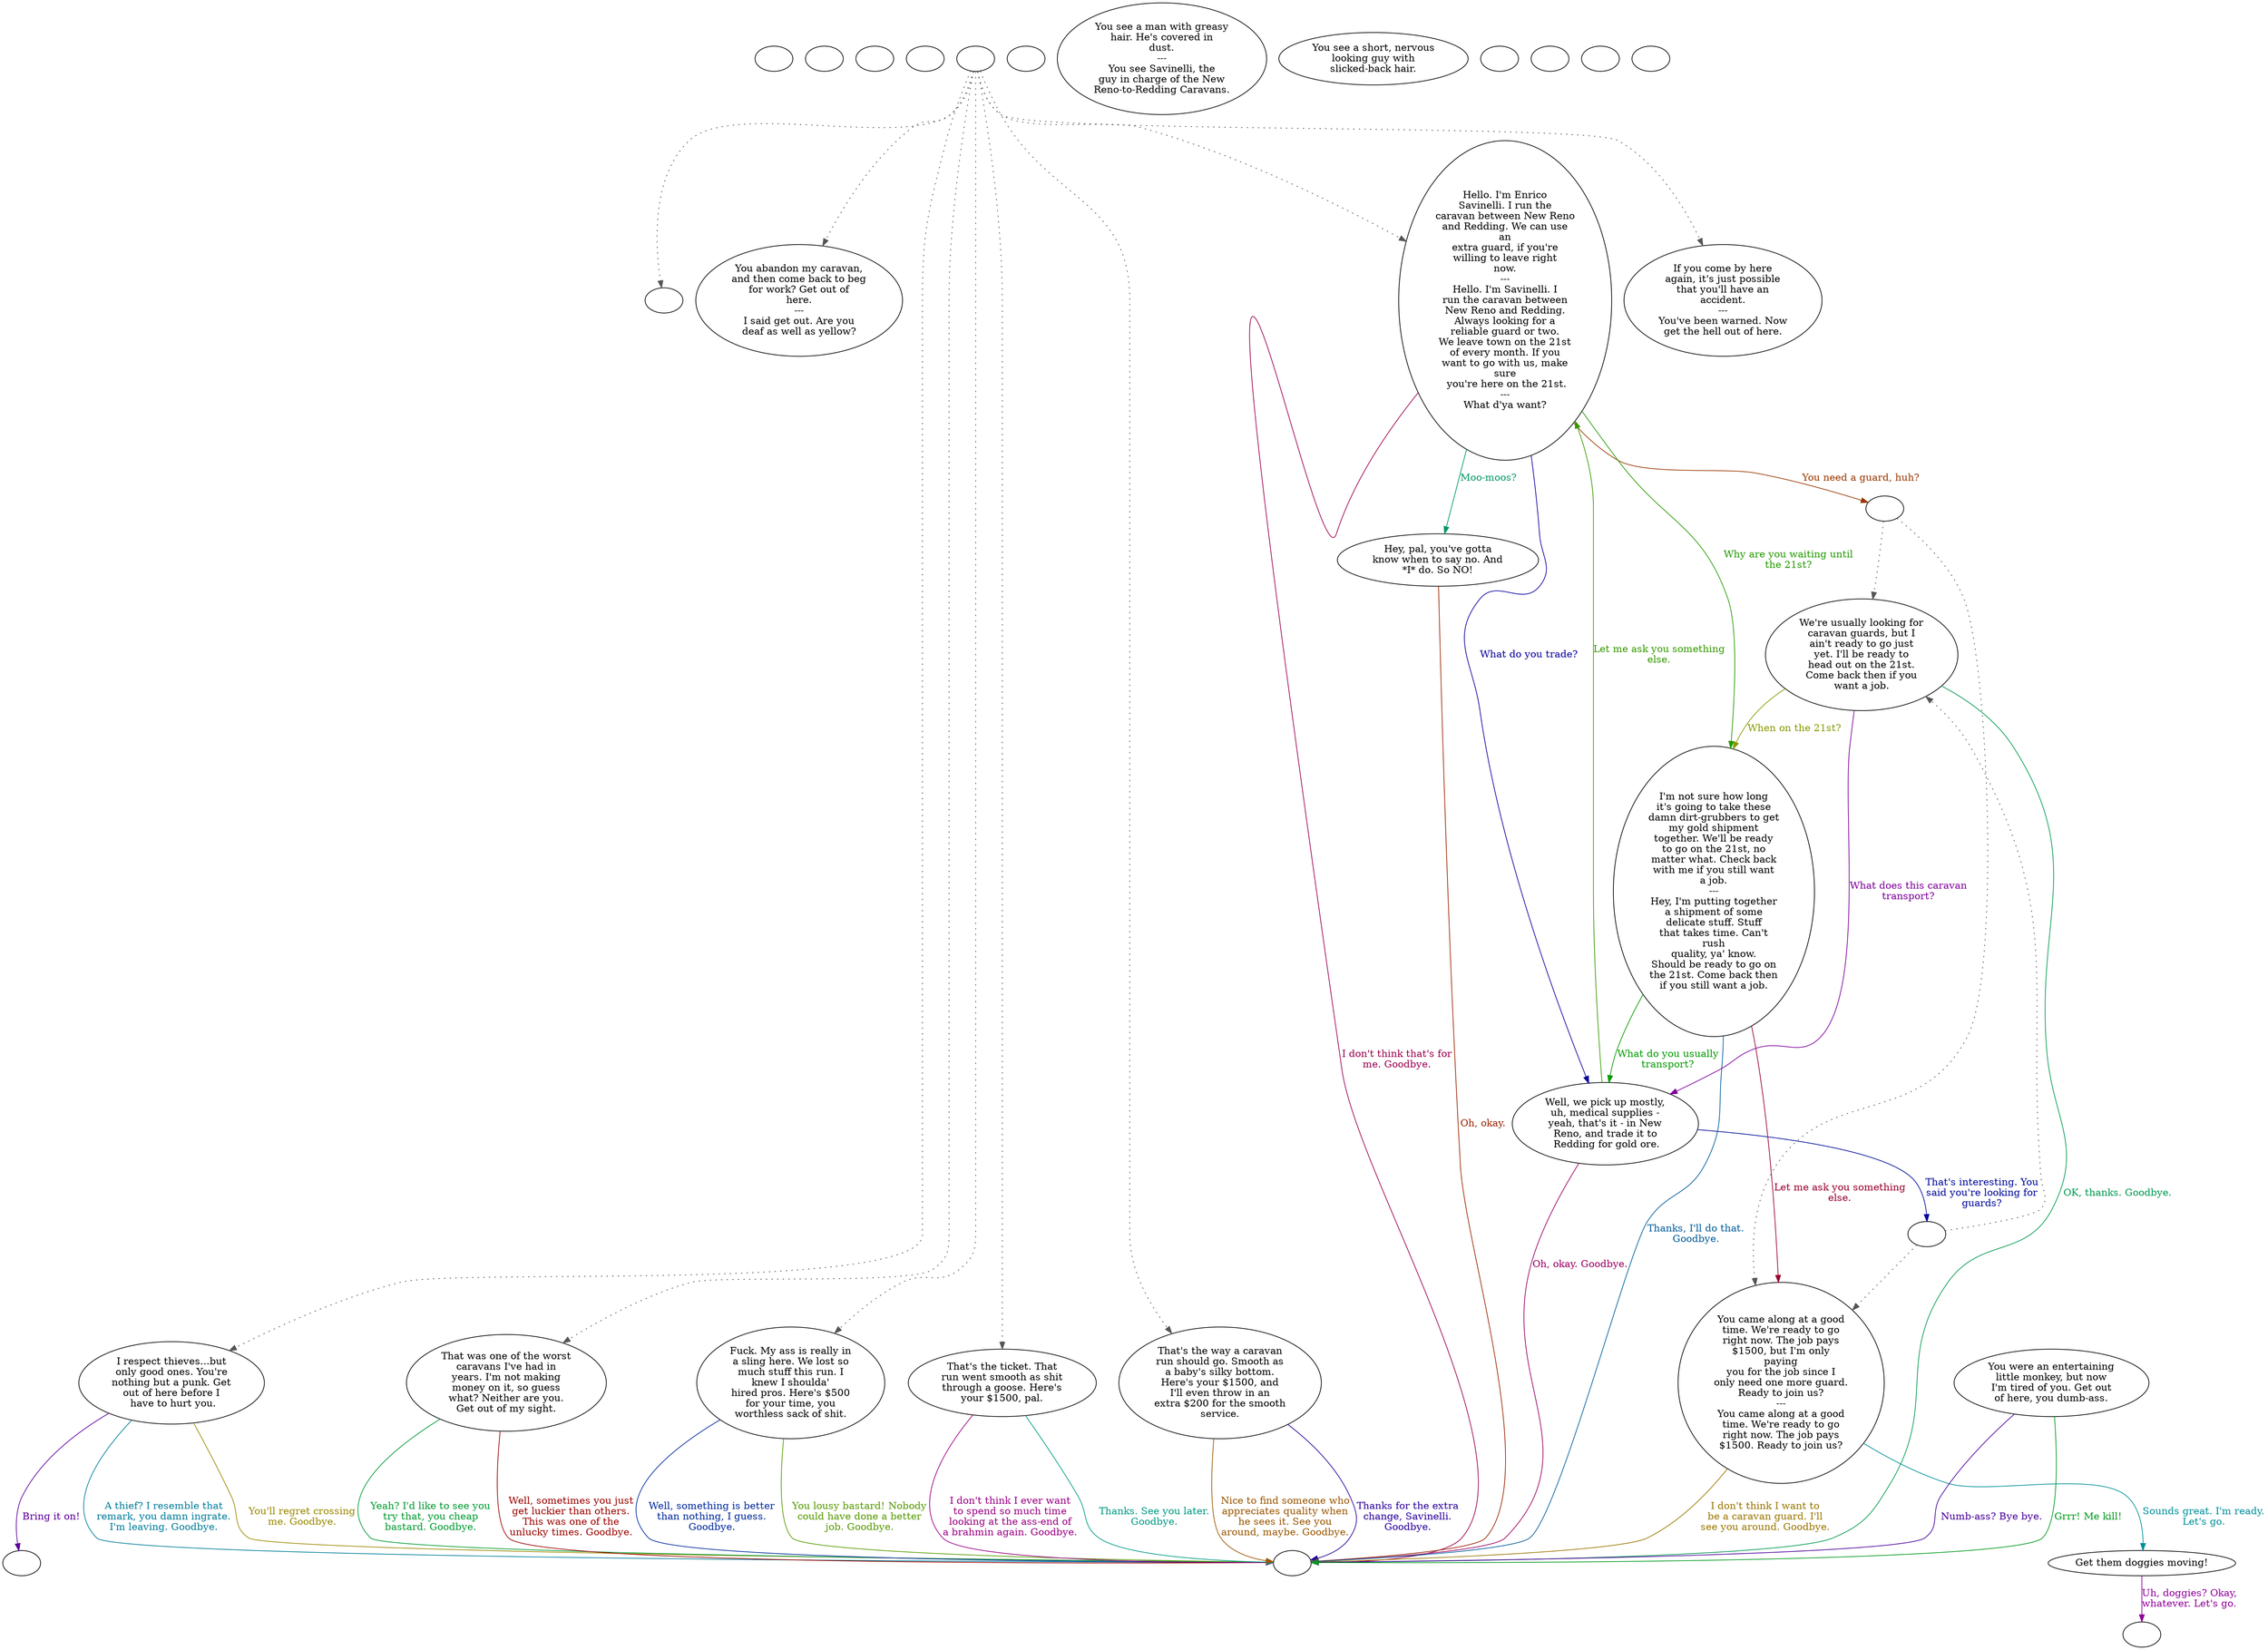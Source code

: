 digraph RCSAVINE {
  "checkPartyMembersNearDoor" [style=filled       fillcolor="#FFFFFF"       color="#000000"]
  "checkPartyMembersNearDoor" [label=""]
  "start" [style=filled       fillcolor="#FFFFFF"       color="#000000"]
  "start" [label=""]
  "critter_p_proc" [style=filled       fillcolor="#FFFFFF"       color="#000000"]
  "critter_p_proc" [label=""]
  "pickup_p_proc" [style=filled       fillcolor="#FFFFFF"       color="#000000"]
  "pickup_p_proc" [label=""]
  "talk_p_proc" [style=filled       fillcolor="#FFFFFF"       color="#000000"]
  "talk_p_proc" -> "Node004" [style=dotted color="#555555"]
  "talk_p_proc" -> "Node005" [style=dotted color="#555555"]
  "talk_p_proc" -> "Node006" [style=dotted color="#555555"]
  "talk_p_proc" -> "Node007" [style=dotted color="#555555"]
  "talk_p_proc" -> "Node008" [style=dotted color="#555555"]
  "talk_p_proc" -> "Node009" [style=dotted color="#555555"]
  "talk_p_proc" -> "Node010" [style=dotted color="#555555"]
  "talk_p_proc" -> "Node001" [style=dotted color="#555555"]
  "talk_p_proc" -> "Node003" [style=dotted color="#555555"]
  "talk_p_proc" [label=""]
  "destroy_p_proc" [style=filled       fillcolor="#FFFFFF"       color="#000000"]
  "destroy_p_proc" [label=""]
  "look_at_p_proc" [style=filled       fillcolor="#FFFFFF"       color="#000000"]
  "look_at_p_proc" [label="You see a man with greasy\nhair. He's covered in\ndust.\n---\nYou see Savinelli, the\nguy in charge of the New\nReno-to-Redding Caravans."]
  "description_p_proc" [style=filled       fillcolor="#FFFFFF"       color="#000000"]
  "description_p_proc" [label="You see a short, nervous\nlooking guy with\nslicked-back hair."]
  "use_skill_on_p_proc" [style=filled       fillcolor="#FFFFFF"       color="#000000"]
  "use_skill_on_p_proc" [label=""]
  "damage_p_proc" [style=filled       fillcolor="#FFFFFF"       color="#000000"]
  "damage_p_proc" [label=""]
  "map_enter_p_proc" [style=filled       fillcolor="#FFFFFF"       color="#000000"]
  "map_enter_p_proc" [label=""]
  "map_update_p_proc" [style=filled       fillcolor="#FFFFFF"       color="#000000"]
  "map_update_p_proc" [label=""]
  "Node998" [style=filled       fillcolor="#FFFFFF"       color="#000000"]
  "Node998" [label=""]
  "Node999" [style=filled       fillcolor="#FFFFFF"       color="#000000"]
  "Node999" [label=""]
  "Node001" [style=filled       fillcolor="#FFFFFF"       color="#000000"]
  "Node001" [label="If you come by here\nagain, it's just possible\nthat you'll have an\naccident.\n---\nYou've been warned. Now\nget the hell out of here."]
  "Node002" [style=filled       fillcolor="#FFFFFF"       color="#000000"]
  "Node002" [label="Get them doggies moving!"]
  "Node002" -> "Node002a" [label="Uh, doggies? Okay,\nwhatever. Let's go." color="#900099" fontcolor="#900099"]
  "Node002a" [style=filled       fillcolor="#FFFFFF"       color="#000000"]
  "Node002a" [label=""]
  "Node003" [style=filled       fillcolor="#FFFFFF"       color="#000000"]
  "Node003" [label="Hello. I'm Enrico\nSavinelli. I run the\ncaravan between New Reno\nand Redding. We can use\nan\nextra guard, if you're\nwilling to leave right\nnow.\n---\nHello. I'm Savinelli. I\nrun the caravan between\nNew Reno and Redding.\nAlways looking for a\nreliable guard or two.\nWe leave town on the 21st\nof every month. If you\nwant to go with us, make\nsure\n you're here on the 21st.\n---\nWhat d'ya want?"]
  "Node003" -> "Node013" [label="Moo-moos?" color="#009963" fontcolor="#009963"]
  "Node003" -> "Node003a" [label="You need a guard, huh?" color="#993700" fontcolor="#993700"]
  "Node003" -> "Node014" [label="What do you trade?" color="#0A0099" fontcolor="#0A0099"]
  "Node003" -> "Node011" [label="Why are you waiting until\nthe 21st?" color="#239900" fontcolor="#239900"]
  "Node003" -> "Node999" [label="I don't think that's for\nme. Goodbye." color="#99004F" fontcolor="#99004F"]
  "Node003a" [style=filled       fillcolor="#FFFFFF"       color="#000000"]
  "Node003a" -> "Node015" [style=dotted color="#555555"]
  "Node003a" -> "Node012" [style=dotted color="#555555"]
  "Node003a" [label=""]
  "Node004" [style=filled       fillcolor="#FFFFFF"       color="#000000"]
  "Node004" [label=""]
  "Node005" [style=filled       fillcolor="#FFFFFF"       color="#000000"]
  "Node005" [label="You abandon my caravan,\nand then come back to beg\nfor work? Get out of\nhere.\n---\nI said get out. Are you\ndeaf as well as yellow?"]
  "Node006" [style=filled       fillcolor="#FFFFFF"       color="#000000"]
  "Node006" [label="I respect thieves...but\nonly good ones. You're\nnothing but a punk. Get\nout of here before I\n have to hurt you."]
  "Node006" -> "Node999" [label="A thief? I resemble that\nremark, you damn ingrate.\nI'm leaving. Goodbye." color="#007C99" fontcolor="#007C99"]
  "Node006" -> "Node999" [label="You'll regret crossing\nme. Goodbye." color="#998900" fontcolor="#998900"]
  "Node006" -> "Node998" [label="Bring it on!" color="#5D0099" fontcolor="#5D0099"]
  "Node007" [style=filled       fillcolor="#FFFFFF"       color="#000000"]
  "Node007" [label="That was one of the worst\ncaravans I've had in\nyears. I'm not making\nmoney on it, so guess\nwhat? Neither are you.\nGet out of my sight."]
  "Node007" -> "Node999" [label="Yeah? I'd like to see you\ntry that, you cheap\nbastard. Goodbye." color="#009930" fontcolor="#009930"]
  "Node007" -> "Node999" [label="Well, sometimes you just\nget luckier than others.\nThis was one of the\nunlucky times. Goodbye." color="#990400" fontcolor="#990400"]
  "Node008" [style=filled       fillcolor="#FFFFFF"       color="#000000"]
  "Node008" [label="Fuck. My ass is really in\na sling here. We lost so\nmuch stuff this run. I\nknew I shoulda'\nhired pros. Here's $500\nfor your time, you\nworthless sack of shit."]
  "Node008" -> "Node999" [label="Well, something is better\nthan nothing, I guess.\nGoodbye." color="#002999" fontcolor="#002999"]
  "Node008" -> "Node999" [label="You lousy bastard! Nobody\ncould have done a better\njob. Goodbye." color="#569900" fontcolor="#569900"]
  "Node009" [style=filled       fillcolor="#FFFFFF"       color="#000000"]
  "Node009" [label="That's the ticket. That\nrun went smooth as shit\nthrough a goose. Here's\nyour $1500, pal."]
  "Node009" -> "Node999" [label="I don't think I ever want\nto spend so much time\nlooking at the ass-end of\na brahmin again. Goodbye." color="#990082" fontcolor="#990082"]
  "Node009" -> "Node999" [label="Thanks. See you later.\nGoodbye." color="#009983" fontcolor="#009983"]
  "Node010" [style=filled       fillcolor="#FFFFFF"       color="#000000"]
  "Node010" [label="That's the way a caravan\nrun should go. Smooth as\na baby's silky bottom.\nHere's your $1500, and\nI'll even throw in an\nextra $200 for the smooth\nservice."]
  "Node010" -> "Node999" [label="Nice to find someone who\nappreciates quality when\nhe sees it. See you\naround, maybe. Goodbye." color="#995600" fontcolor="#995600"]
  "Node010" -> "Node999" [label="Thanks for the extra\nchange, Savinelli.\nGoodbye." color="#2A0099" fontcolor="#2A0099"]
  "Node011" [style=filled       fillcolor="#FFFFFF"       color="#000000"]
  "Node011" [label="I'm not sure how long\nit's going to take these\ndamn dirt-grubbers to get\nmy gold shipment\ntogether. We'll be ready\nto go on the 21st, no\nmatter what. Check back\nwith me if you still want\na job.\n---\nHey, I'm putting together\na shipment of some\ndelicate stuff. Stuff\nthat takes time. Can't\nrush\nquality, ya' know.\nShould be ready to go on\nthe 21st. Come back then\nif you still want a job."]
  "Node011" -> "Node014" [label="What do you usually\ntransport?" color="#039900" fontcolor="#039900"]
  "Node011" -> "Node015" [label="Let me ask you something\nelse." color="#990030" fontcolor="#990030"]
  "Node011" -> "Node999" [label="Thanks, I'll do that.\nGoodbye." color="#005C99" fontcolor="#005C99"]
  "Node012" [style=filled       fillcolor="#FFFFFF"       color="#000000"]
  "Node012" [label="We're usually looking for\ncaravan guards, but I\nain't ready to go just\nyet. I'll be ready to\nhead out on the 21st.\nCome back then if you\nwant a job."]
  "Node012" -> "Node011" [label="When on the 21st?" color="#899900" fontcolor="#899900"]
  "Node012" -> "Node014" [label="What does this caravan\ntransport?" color="#7C0099" fontcolor="#7C0099"]
  "Node012" -> "Node999" [label="OK, thanks. Goodbye." color="#009950" fontcolor="#009950"]
  "Node013" [style=filled       fillcolor="#FFFFFF"       color="#000000"]
  "Node013" [label="Hey, pal, you've gotta\nknow when to say no. And\n*I* do. So NO!"]
  "Node013" -> "Node999" [label="Oh, okay." color="#992300" fontcolor="#992300"]
  "Node014" [style=filled       fillcolor="#FFFFFF"       color="#000000"]
  "Node014" [label="Well, we pick up mostly,\nuh, medical supplies -\nyeah, that's it - in New\nReno, and trade it to\n Redding for gold ore."]
  "Node014" -> "Node014a" [label="That's interesting. You\nsaid you're looking for\nguards?" color="#000A99" fontcolor="#000A99"]
  "Node014" -> "Node003" [label="Let me ask you something\nelse." color="#369900" fontcolor="#369900"]
  "Node014" -> "Node999" [label="Oh, okay. Goodbye." color="#990063" fontcolor="#990063"]
  "Node014a" [style=filled       fillcolor="#FFFFFF"       color="#000000"]
  "Node014a" -> "Node015" [style=dotted color="#555555"]
  "Node014a" -> "Node012" [style=dotted color="#555555"]
  "Node014a" [label=""]
  "Node015" [style=filled       fillcolor="#FFFFFF"       color="#000000"]
  "Node015" [label="You came along at a good\ntime. We're ready to go\nright now. The job pays\n$1500, but I'm only\npaying\nyou for the job since I\nonly need one more guard.\nReady to join us?\n---\nYou came along at a good\ntime. We're ready to go\nright now. The job pays\n$1500. Ready to join us?"]
  "Node015" -> "Node002" [label="Sounds great. I'm ready.\nLet's go." color="#008F99" fontcolor="#008F99"]
  "Node015" -> "Node999" [label="I don't think I want to\nbe a caravan guard. I'll\nsee you around. Goodbye." color="#997600" fontcolor="#997600"]
  "Node016" [style=filled       fillcolor="#FFFFFF"       color="#000000"]
  "Node016" [label="You were an entertaining\nlittle monkey, but now\nI'm tired of you. Get out\nof here, you dumb-ass."]
  "Node016" -> "Node999" [label="Numb-ass? Bye bye." color="#490099" fontcolor="#490099"]
  "Node016" -> "Node999" [label="Grrr! Me kill!" color="#00991D" fontcolor="#00991D"]
}